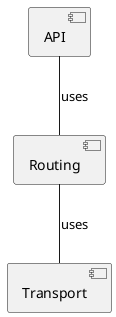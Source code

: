 @startuml
component API
component Routing
component Transport

API -- Routing : uses
Routing -- Transport : uses

@enduml
